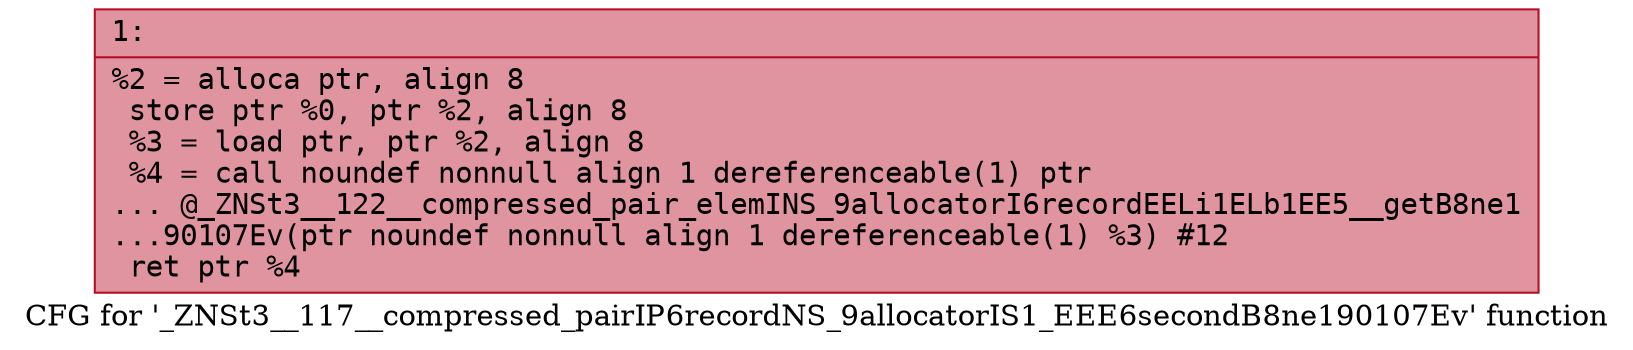 digraph "CFG for '_ZNSt3__117__compressed_pairIP6recordNS_9allocatorIS1_EEE6secondB8ne190107Ev' function" {
	label="CFG for '_ZNSt3__117__compressed_pairIP6recordNS_9allocatorIS1_EEE6secondB8ne190107Ev' function";

	Node0x60000177f700 [shape=record,color="#b70d28ff", style=filled, fillcolor="#b70d2870" fontname="Courier",label="{1:\l|  %2 = alloca ptr, align 8\l  store ptr %0, ptr %2, align 8\l  %3 = load ptr, ptr %2, align 8\l  %4 = call noundef nonnull align 1 dereferenceable(1) ptr\l... @_ZNSt3__122__compressed_pair_elemINS_9allocatorI6recordEELi1ELb1EE5__getB8ne1\l...90107Ev(ptr noundef nonnull align 1 dereferenceable(1) %3) #12\l  ret ptr %4\l}"];
}
